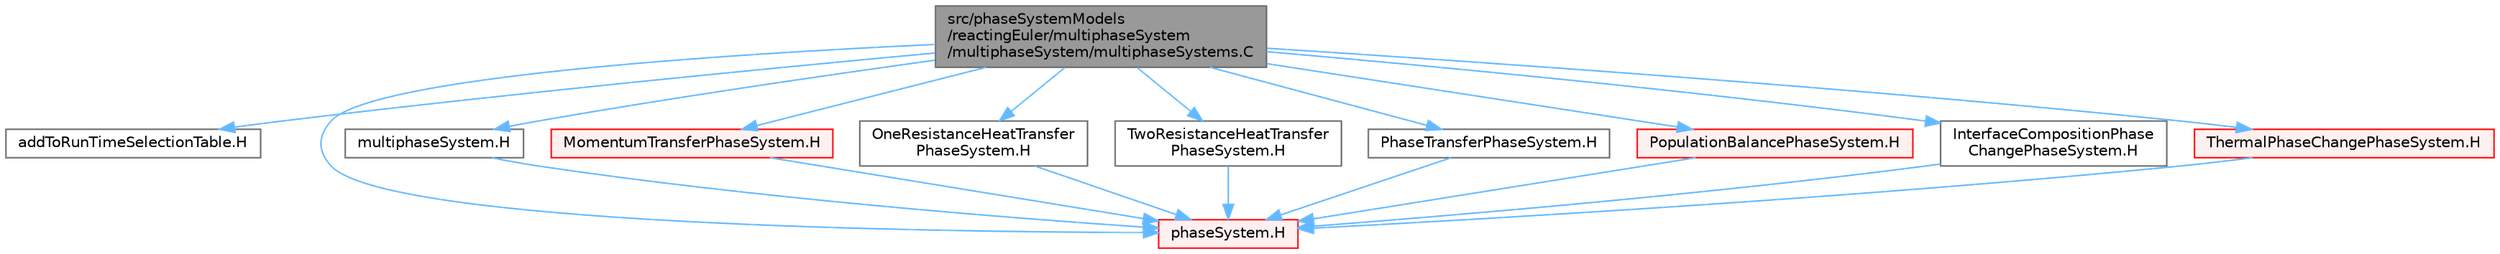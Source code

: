 digraph "src/phaseSystemModels/reactingEuler/multiphaseSystem/multiphaseSystem/multiphaseSystems.C"
{
 // LATEX_PDF_SIZE
  bgcolor="transparent";
  edge [fontname=Helvetica,fontsize=10,labelfontname=Helvetica,labelfontsize=10];
  node [fontname=Helvetica,fontsize=10,shape=box,height=0.2,width=0.4];
  Node1 [id="Node000001",label="src/phaseSystemModels\l/reactingEuler/multiphaseSystem\l/multiphaseSystem/multiphaseSystems.C",height=0.2,width=0.4,color="gray40", fillcolor="grey60", style="filled", fontcolor="black",tooltip=" "];
  Node1 -> Node2 [id="edge1_Node000001_Node000002",color="steelblue1",style="solid",tooltip=" "];
  Node2 [id="Node000002",label="addToRunTimeSelectionTable.H",height=0.2,width=0.4,color="grey40", fillcolor="white", style="filled",URL="$addToRunTimeSelectionTable_8H.html",tooltip="Macros for easy insertion into run-time selection tables."];
  Node1 -> Node3 [id="edge2_Node000001_Node000003",color="steelblue1",style="solid",tooltip=" "];
  Node3 [id="Node000003",label="phaseSystem.H",height=0.2,width=0.4,color="red", fillcolor="#FFF0F0", style="filled",URL="$phaseSystem_8H.html",tooltip=" "];
  Node1 -> Node414 [id="edge3_Node000001_Node000414",color="steelblue1",style="solid",tooltip=" "];
  Node414 [id="Node000414",label="multiphaseSystem.H",height=0.2,width=0.4,color="grey40", fillcolor="white", style="filled",URL="$reactingEuler_2multiphaseSystem_2multiphaseSystem_2multiphaseSystem_8H.html",tooltip=" "];
  Node414 -> Node3 [id="edge4_Node000414_Node000003",color="steelblue1",style="solid",tooltip=" "];
  Node1 -> Node415 [id="edge5_Node000001_Node000415",color="steelblue1",style="solid",tooltip=" "];
  Node415 [id="Node000415",label="MomentumTransferPhaseSystem.H",height=0.2,width=0.4,color="red", fillcolor="#FFF0F0", style="filled",URL="$MomentumTransferPhaseSystem_8H.html",tooltip=" "];
  Node415 -> Node3 [id="edge6_Node000415_Node000003",color="steelblue1",style="solid",tooltip=" "];
  Node1 -> Node416 [id="edge7_Node000001_Node000416",color="steelblue1",style="solid",tooltip=" "];
  Node416 [id="Node000416",label="OneResistanceHeatTransfer\lPhaseSystem.H",height=0.2,width=0.4,color="grey40", fillcolor="white", style="filled",URL="$OneResistanceHeatTransferPhaseSystem_8H.html",tooltip=" "];
  Node416 -> Node3 [id="edge8_Node000416_Node000003",color="steelblue1",style="solid",tooltip=" "];
  Node1 -> Node417 [id="edge9_Node000001_Node000417",color="steelblue1",style="solid",tooltip=" "];
  Node417 [id="Node000417",label="TwoResistanceHeatTransfer\lPhaseSystem.H",height=0.2,width=0.4,color="grey40", fillcolor="white", style="filled",URL="$TwoResistanceHeatTransferPhaseSystem_8H.html",tooltip=" "];
  Node417 -> Node3 [id="edge10_Node000417_Node000003",color="steelblue1",style="solid",tooltip=" "];
  Node1 -> Node418 [id="edge11_Node000001_Node000418",color="steelblue1",style="solid",tooltip=" "];
  Node418 [id="Node000418",label="PhaseTransferPhaseSystem.H",height=0.2,width=0.4,color="grey40", fillcolor="white", style="filled",URL="$PhaseTransferPhaseSystem_8H.html",tooltip=" "];
  Node418 -> Node3 [id="edge12_Node000418_Node000003",color="steelblue1",style="solid",tooltip=" "];
  Node1 -> Node419 [id="edge13_Node000001_Node000419",color="steelblue1",style="solid",tooltip=" "];
  Node419 [id="Node000419",label="PopulationBalancePhaseSystem.H",height=0.2,width=0.4,color="red", fillcolor="#FFF0F0", style="filled",URL="$PopulationBalancePhaseSystem_8H.html",tooltip=" "];
  Node419 -> Node3 [id="edge14_Node000419_Node000003",color="steelblue1",style="solid",tooltip=" "];
  Node1 -> Node437 [id="edge15_Node000001_Node000437",color="steelblue1",style="solid",tooltip=" "];
  Node437 [id="Node000437",label="InterfaceCompositionPhase\lChangePhaseSystem.H",height=0.2,width=0.4,color="grey40", fillcolor="white", style="filled",URL="$InterfaceCompositionPhaseChangePhaseSystem_8H.html",tooltip=" "];
  Node437 -> Node3 [id="edge16_Node000437_Node000003",color="steelblue1",style="solid",tooltip=" "];
  Node1 -> Node438 [id="edge17_Node000001_Node000438",color="steelblue1",style="solid",tooltip=" "];
  Node438 [id="Node000438",label="ThermalPhaseChangePhaseSystem.H",height=0.2,width=0.4,color="red", fillcolor="#FFF0F0", style="filled",URL="$ThermalPhaseChangePhaseSystem_8H.html",tooltip=" "];
  Node438 -> Node3 [id="edge18_Node000438_Node000003",color="steelblue1",style="solid",tooltip=" "];
}
